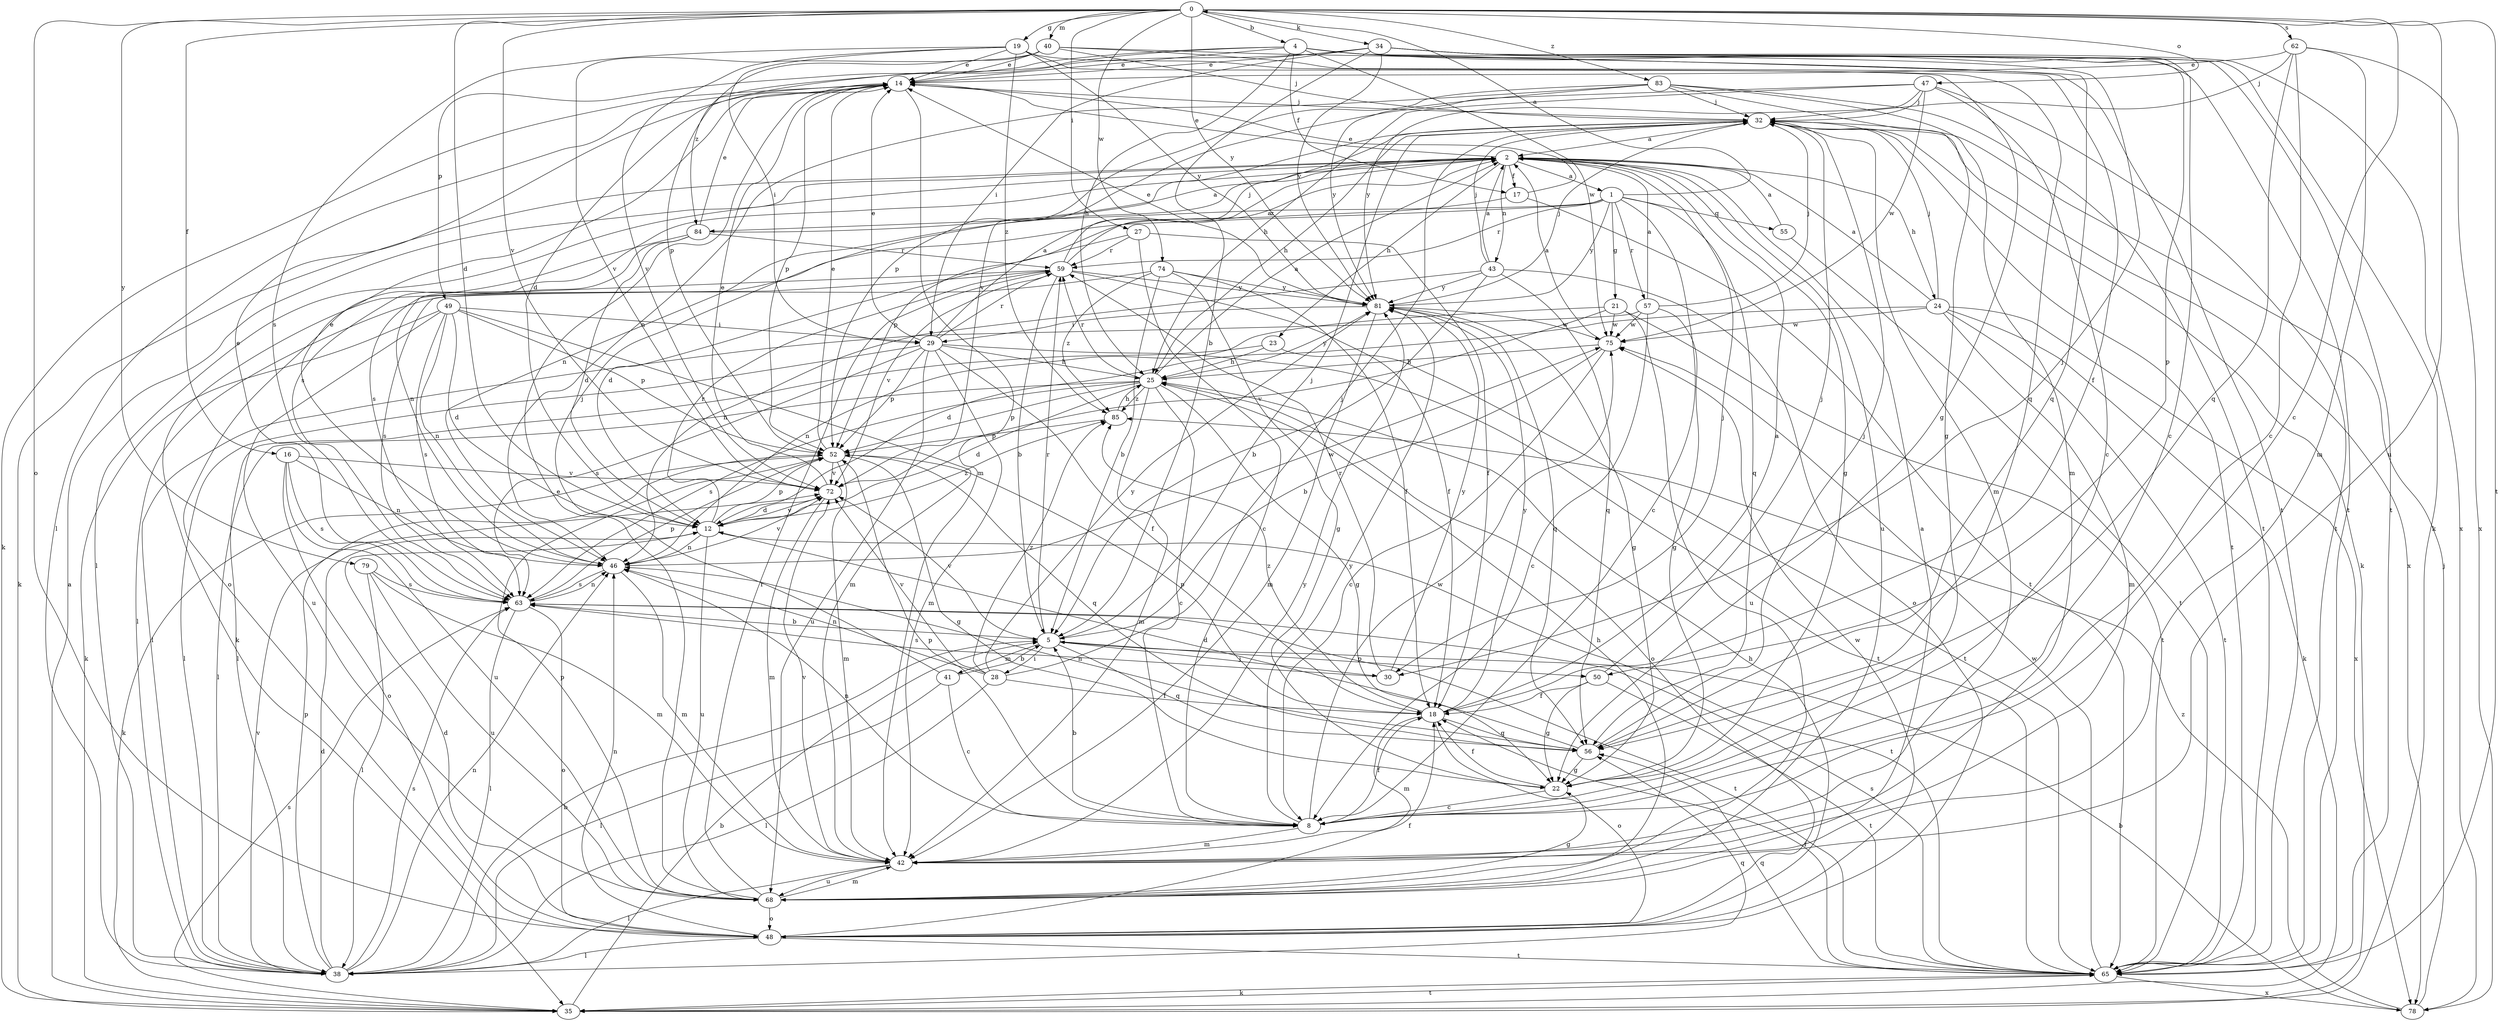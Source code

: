 strict digraph  {
0;
1;
2;
4;
5;
8;
12;
14;
16;
17;
18;
19;
21;
22;
23;
24;
25;
27;
28;
29;
30;
32;
34;
35;
38;
40;
41;
42;
43;
46;
47;
48;
49;
50;
52;
55;
56;
57;
59;
62;
63;
65;
68;
72;
74;
75;
78;
79;
81;
83;
84;
85;
0 -> 4  [label=b];
0 -> 8  [label=c];
0 -> 12  [label=d];
0 -> 16  [label=f];
0 -> 19  [label=g];
0 -> 27  [label=i];
0 -> 34  [label=k];
0 -> 40  [label=m];
0 -> 47  [label=o];
0 -> 48  [label=o];
0 -> 62  [label=s];
0 -> 65  [label=t];
0 -> 68  [label=u];
0 -> 72  [label=v];
0 -> 74  [label=w];
0 -> 79  [label=y];
0 -> 81  [label=y];
0 -> 83  [label=z];
1 -> 0  [label=a];
1 -> 8  [label=c];
1 -> 21  [label=g];
1 -> 55  [label=q];
1 -> 56  [label=q];
1 -> 57  [label=r];
1 -> 59  [label=r];
1 -> 63  [label=s];
1 -> 81  [label=y];
1 -> 84  [label=z];
2 -> 1  [label=a];
2 -> 14  [label=e];
2 -> 17  [label=f];
2 -> 22  [label=g];
2 -> 23  [label=h];
2 -> 24  [label=h];
2 -> 30  [label=j];
2 -> 35  [label=k];
2 -> 38  [label=l];
2 -> 43  [label=n];
2 -> 46  [label=n];
2 -> 63  [label=s];
2 -> 68  [label=u];
4 -> 14  [label=e];
4 -> 17  [label=f];
4 -> 25  [label=h];
4 -> 30  [label=j];
4 -> 49  [label=p];
4 -> 50  [label=p];
4 -> 56  [label=q];
4 -> 65  [label=t];
4 -> 75  [label=w];
4 -> 84  [label=z];
5 -> 28  [label=i];
5 -> 30  [label=j];
5 -> 32  [label=j];
5 -> 41  [label=m];
5 -> 50  [label=p];
5 -> 56  [label=q];
5 -> 59  [label=r];
5 -> 72  [label=v];
8 -> 5  [label=b];
8 -> 18  [label=f];
8 -> 42  [label=m];
8 -> 46  [label=n];
8 -> 52  [label=p];
8 -> 75  [label=w];
8 -> 81  [label=y];
12 -> 46  [label=n];
12 -> 52  [label=p];
12 -> 59  [label=r];
12 -> 65  [label=t];
12 -> 68  [label=u];
12 -> 72  [label=v];
12 -> 85  [label=z];
14 -> 32  [label=j];
14 -> 35  [label=k];
14 -> 38  [label=l];
14 -> 42  [label=m];
14 -> 52  [label=p];
16 -> 46  [label=n];
16 -> 48  [label=o];
16 -> 63  [label=s];
16 -> 68  [label=u];
16 -> 72  [label=v];
17 -> 14  [label=e];
17 -> 52  [label=p];
17 -> 65  [label=t];
18 -> 2  [label=a];
18 -> 42  [label=m];
18 -> 48  [label=o];
18 -> 52  [label=p];
18 -> 56  [label=q];
18 -> 81  [label=y];
18 -> 85  [label=z];
19 -> 14  [label=e];
19 -> 22  [label=g];
19 -> 29  [label=i];
19 -> 56  [label=q];
19 -> 63  [label=s];
19 -> 72  [label=v];
19 -> 81  [label=y];
19 -> 85  [label=z];
21 -> 46  [label=n];
21 -> 65  [label=t];
21 -> 68  [label=u];
21 -> 72  [label=v];
21 -> 75  [label=w];
22 -> 8  [label=c];
22 -> 18  [label=f];
23 -> 25  [label=h];
23 -> 38  [label=l];
23 -> 65  [label=t];
24 -> 2  [label=a];
24 -> 12  [label=d];
24 -> 32  [label=j];
24 -> 35  [label=k];
24 -> 42  [label=m];
24 -> 65  [label=t];
24 -> 75  [label=w];
24 -> 78  [label=x];
25 -> 2  [label=a];
25 -> 8  [label=c];
25 -> 12  [label=d];
25 -> 22  [label=g];
25 -> 38  [label=l];
25 -> 42  [label=m];
25 -> 48  [label=o];
25 -> 52  [label=p];
25 -> 59  [label=r];
25 -> 63  [label=s];
25 -> 81  [label=y];
25 -> 85  [label=z];
27 -> 8  [label=c];
27 -> 12  [label=d];
27 -> 18  [label=f];
27 -> 59  [label=r];
28 -> 18  [label=f];
28 -> 32  [label=j];
28 -> 38  [label=l];
28 -> 46  [label=n];
28 -> 72  [label=v];
28 -> 81  [label=y];
28 -> 85  [label=z];
29 -> 2  [label=a];
29 -> 14  [label=e];
29 -> 18  [label=f];
29 -> 25  [label=h];
29 -> 38  [label=l];
29 -> 42  [label=m];
29 -> 52  [label=p];
29 -> 59  [label=r];
29 -> 63  [label=s];
29 -> 65  [label=t];
29 -> 68  [label=u];
30 -> 59  [label=r];
30 -> 63  [label=s];
30 -> 81  [label=y];
32 -> 2  [label=a];
32 -> 25  [label=h];
32 -> 35  [label=k];
32 -> 42  [label=m];
32 -> 65  [label=t];
32 -> 78  [label=x];
34 -> 5  [label=b];
34 -> 8  [label=c];
34 -> 12  [label=d];
34 -> 14  [label=e];
34 -> 29  [label=i];
34 -> 35  [label=k];
34 -> 65  [label=t];
34 -> 78  [label=x];
34 -> 81  [label=y];
35 -> 2  [label=a];
35 -> 5  [label=b];
35 -> 63  [label=s];
35 -> 65  [label=t];
38 -> 5  [label=b];
38 -> 12  [label=d];
38 -> 46  [label=n];
38 -> 52  [label=p];
38 -> 56  [label=q];
38 -> 63  [label=s];
38 -> 72  [label=v];
40 -> 14  [label=e];
40 -> 18  [label=f];
40 -> 32  [label=j];
40 -> 52  [label=p];
40 -> 65  [label=t];
40 -> 72  [label=v];
41 -> 5  [label=b];
41 -> 8  [label=c];
41 -> 32  [label=j];
41 -> 38  [label=l];
42 -> 38  [label=l];
42 -> 68  [label=u];
42 -> 72  [label=v];
42 -> 81  [label=y];
43 -> 2  [label=a];
43 -> 5  [label=b];
43 -> 32  [label=j];
43 -> 46  [label=n];
43 -> 48  [label=o];
43 -> 56  [label=q];
43 -> 81  [label=y];
46 -> 14  [label=e];
46 -> 42  [label=m];
46 -> 63  [label=s];
46 -> 72  [label=v];
46 -> 75  [label=w];
47 -> 8  [label=c];
47 -> 25  [label=h];
47 -> 32  [label=j];
47 -> 65  [label=t];
47 -> 72  [label=v];
47 -> 75  [label=w];
47 -> 81  [label=y];
48 -> 12  [label=d];
48 -> 18  [label=f];
48 -> 25  [label=h];
48 -> 38  [label=l];
48 -> 46  [label=n];
48 -> 65  [label=t];
48 -> 75  [label=w];
49 -> 12  [label=d];
49 -> 29  [label=i];
49 -> 35  [label=k];
49 -> 42  [label=m];
49 -> 46  [label=n];
49 -> 52  [label=p];
49 -> 63  [label=s];
49 -> 68  [label=u];
50 -> 18  [label=f];
50 -> 22  [label=g];
50 -> 32  [label=j];
50 -> 65  [label=t];
52 -> 14  [label=e];
52 -> 22  [label=g];
52 -> 35  [label=k];
52 -> 42  [label=m];
52 -> 56  [label=q];
52 -> 72  [label=v];
55 -> 2  [label=a];
55 -> 65  [label=t];
56 -> 12  [label=d];
56 -> 22  [label=g];
56 -> 32  [label=j];
56 -> 46  [label=n];
57 -> 2  [label=a];
57 -> 8  [label=c];
57 -> 22  [label=g];
57 -> 32  [label=j];
57 -> 38  [label=l];
57 -> 75  [label=w];
59 -> 2  [label=a];
59 -> 5  [label=b];
59 -> 18  [label=f];
59 -> 32  [label=j];
59 -> 35  [label=k];
59 -> 63  [label=s];
59 -> 72  [label=v];
59 -> 81  [label=y];
62 -> 8  [label=c];
62 -> 14  [label=e];
62 -> 32  [label=j];
62 -> 42  [label=m];
62 -> 56  [label=q];
62 -> 78  [label=x];
63 -> 5  [label=b];
63 -> 14  [label=e];
63 -> 38  [label=l];
63 -> 46  [label=n];
63 -> 48  [label=o];
63 -> 52  [label=p];
63 -> 65  [label=t];
65 -> 18  [label=f];
65 -> 35  [label=k];
65 -> 56  [label=q];
65 -> 63  [label=s];
65 -> 75  [label=w];
65 -> 78  [label=x];
68 -> 2  [label=a];
68 -> 14  [label=e];
68 -> 22  [label=g];
68 -> 25  [label=h];
68 -> 42  [label=m];
68 -> 48  [label=o];
68 -> 52  [label=p];
68 -> 59  [label=r];
72 -> 12  [label=d];
72 -> 14  [label=e];
72 -> 42  [label=m];
74 -> 5  [label=b];
74 -> 18  [label=f];
74 -> 22  [label=g];
74 -> 38  [label=l];
74 -> 81  [label=y];
74 -> 85  [label=z];
75 -> 2  [label=a];
75 -> 5  [label=b];
75 -> 8  [label=c];
75 -> 25  [label=h];
78 -> 5  [label=b];
78 -> 32  [label=j];
78 -> 85  [label=z];
79 -> 38  [label=l];
79 -> 42  [label=m];
79 -> 63  [label=s];
79 -> 68  [label=u];
81 -> 14  [label=e];
81 -> 22  [label=g];
81 -> 29  [label=i];
81 -> 32  [label=j];
81 -> 42  [label=m];
81 -> 56  [label=q];
81 -> 75  [label=w];
83 -> 22  [label=g];
83 -> 32  [label=j];
83 -> 42  [label=m];
83 -> 46  [label=n];
83 -> 52  [label=p];
83 -> 65  [label=t];
83 -> 81  [label=y];
84 -> 2  [label=a];
84 -> 12  [label=d];
84 -> 14  [label=e];
84 -> 46  [label=n];
84 -> 48  [label=o];
84 -> 59  [label=r];
85 -> 25  [label=h];
85 -> 52  [label=p];
}

